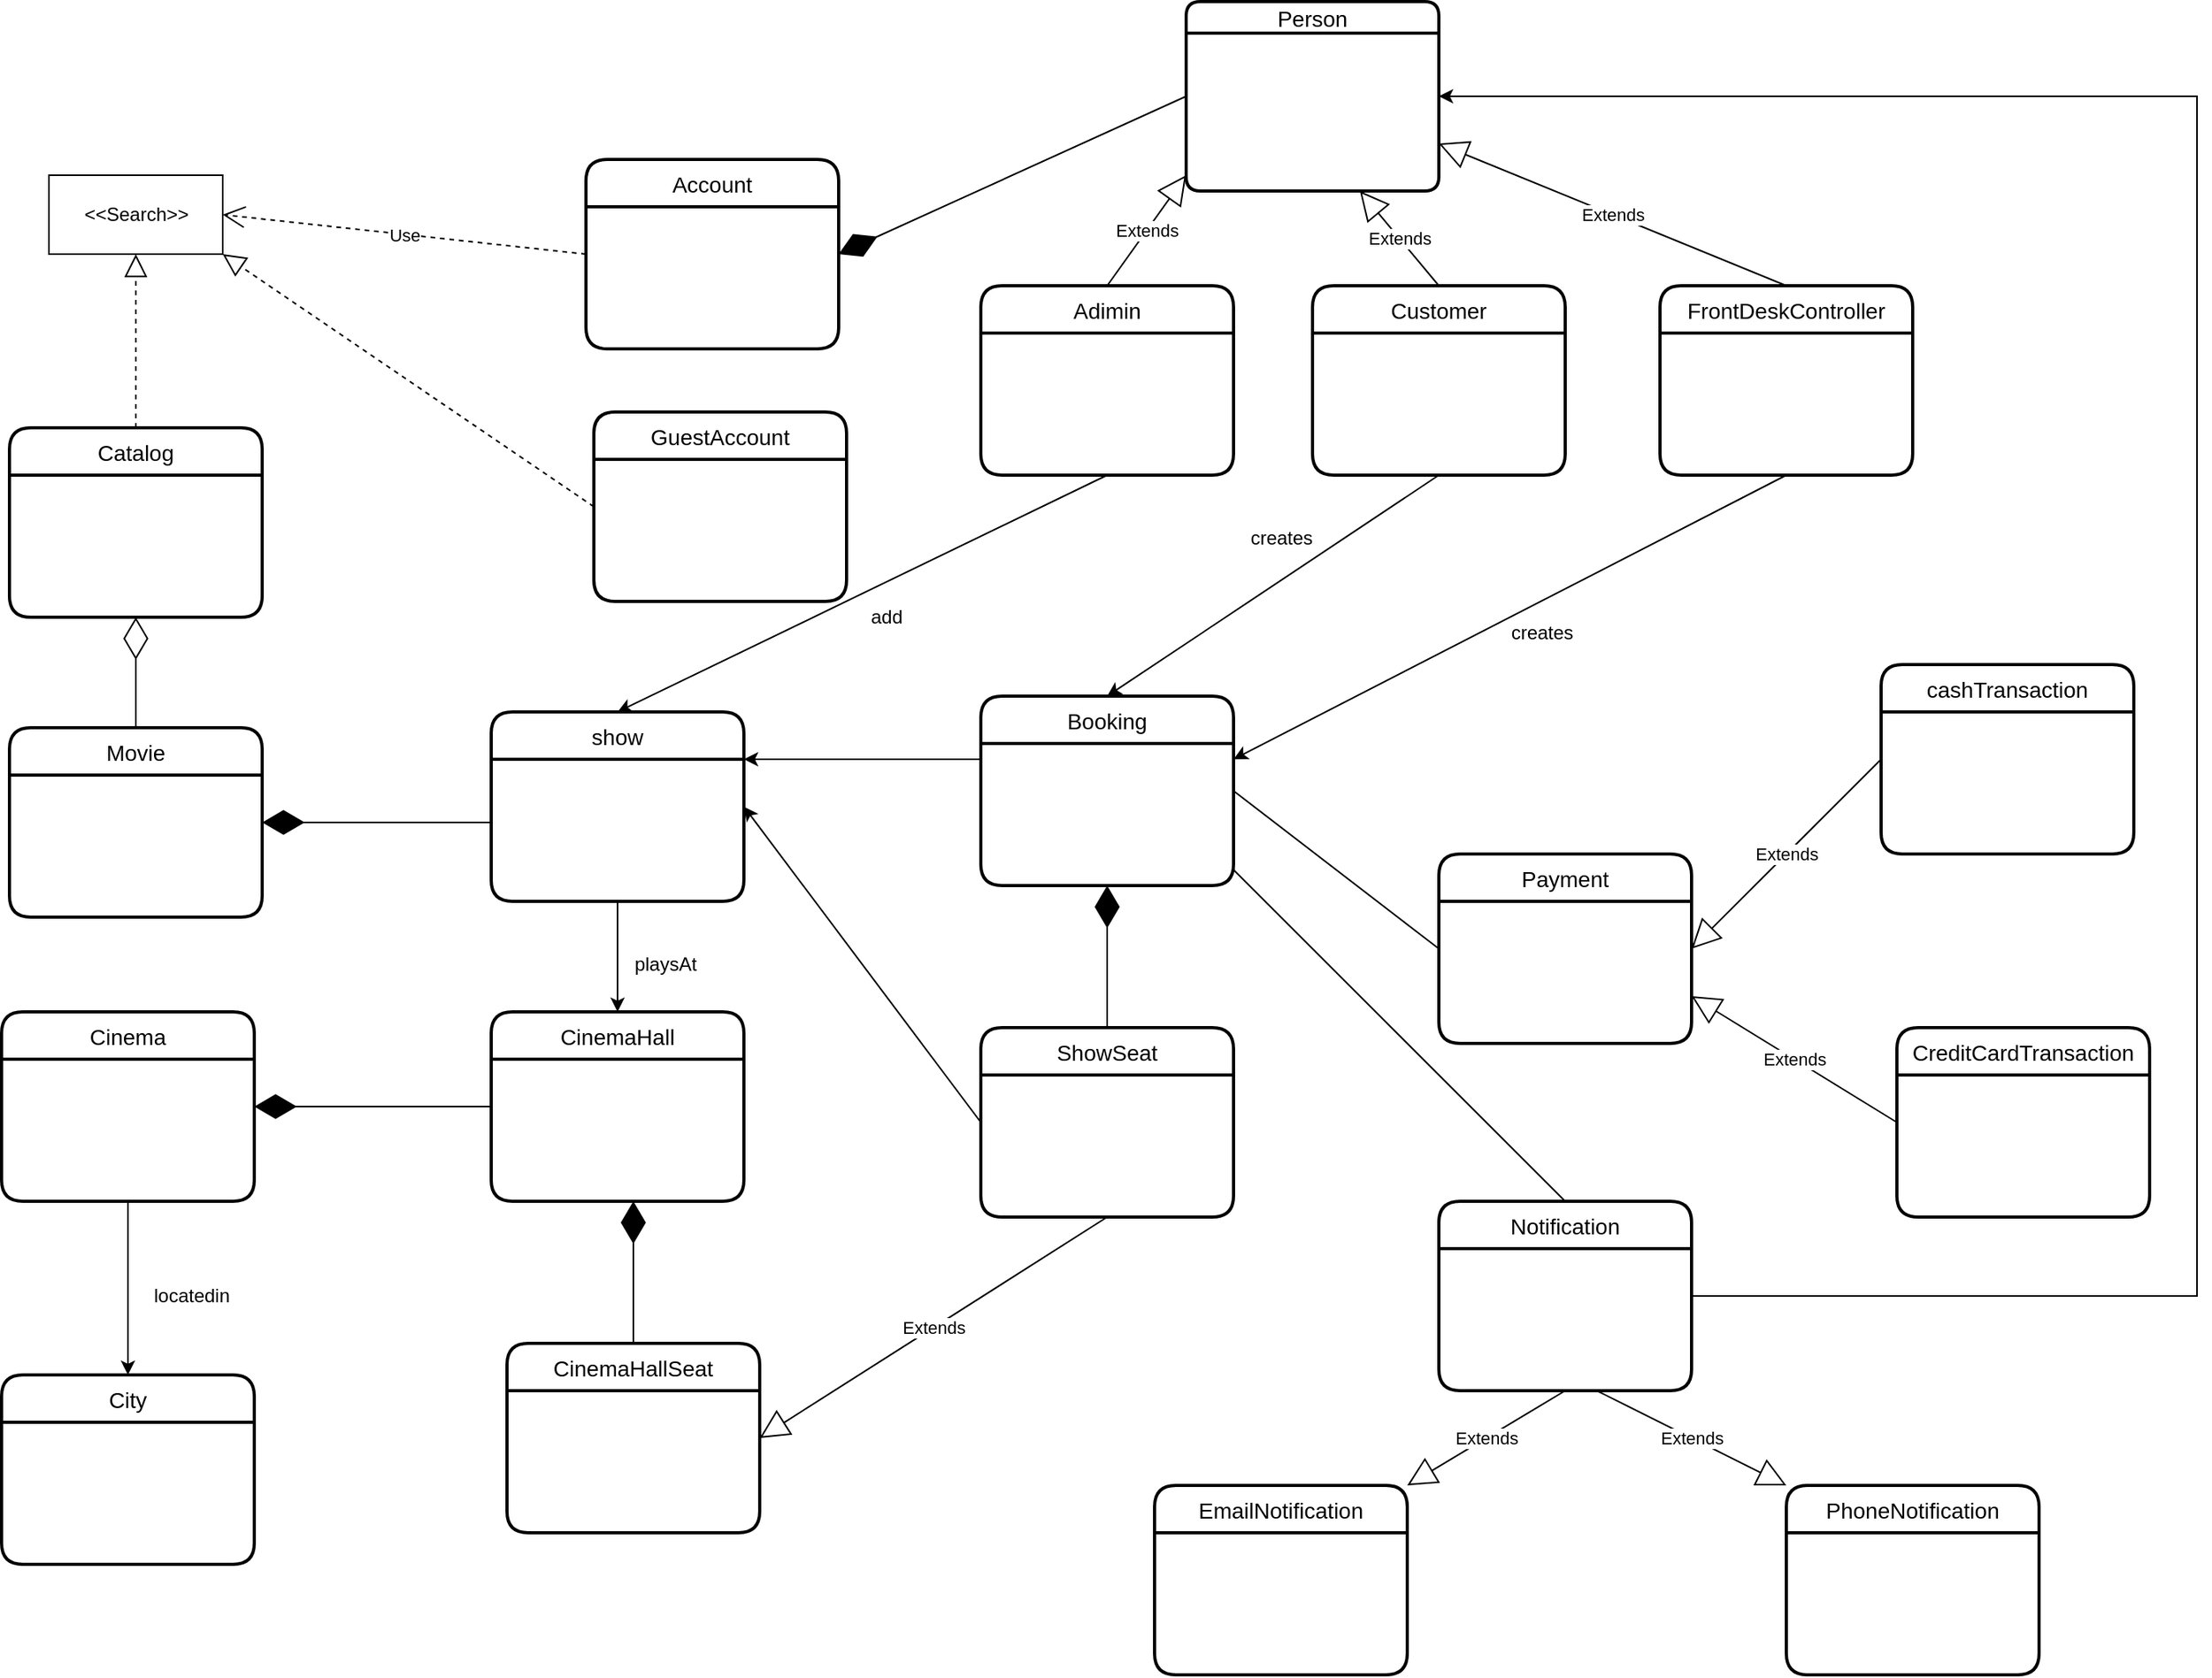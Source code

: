 <mxfile version="18.0.2" type="device"><diagram id="1G7k9EuVMsggoHDwbgVB" name="Page-1"><mxGraphModel dx="2319" dy="1861" grid="1" gridSize="10" guides="1" tooltips="1" connect="1" arrows="1" fold="1" page="1" pageScale="1" pageWidth="850" pageHeight="1100" math="0" shadow="0"><root><mxCell id="0"/><mxCell id="1" parent="0"/><mxCell id="Py_16oLIeygX04rS8bzQ-1" value="show" style="swimlane;childLayout=stackLayout;horizontal=1;startSize=30;horizontalStack=0;rounded=1;fontSize=14;fontStyle=0;strokeWidth=2;resizeParent=0;resizeLast=1;shadow=0;dashed=0;align=center;" vertex="1" parent="1"><mxGeometry x="200" y="180" width="160" height="120" as="geometry"/></mxCell><mxCell id="Py_16oLIeygX04rS8bzQ-3" value="Cinema" style="swimlane;childLayout=stackLayout;horizontal=1;startSize=30;horizontalStack=0;rounded=1;fontSize=14;fontStyle=0;strokeWidth=2;resizeParent=0;resizeLast=1;shadow=0;dashed=0;align=center;" vertex="1" parent="1"><mxGeometry x="-110" y="370" width="160" height="120" as="geometry"/></mxCell><mxCell id="Py_16oLIeygX04rS8bzQ-4" value="Catalog" style="swimlane;childLayout=stackLayout;horizontal=1;startSize=30;horizontalStack=0;rounded=1;fontSize=14;fontStyle=0;strokeWidth=2;resizeParent=0;resizeLast=1;shadow=0;dashed=0;align=center;" vertex="1" parent="1"><mxGeometry x="-105" width="160" height="120" as="geometry"/></mxCell><mxCell id="Py_16oLIeygX04rS8bzQ-5" value="Movie" style="swimlane;childLayout=stackLayout;horizontal=1;startSize=30;horizontalStack=0;rounded=1;fontSize=14;fontStyle=0;strokeWidth=2;resizeParent=0;resizeLast=1;shadow=0;dashed=0;align=center;" vertex="1" parent="1"><mxGeometry x="-105" y="190" width="160" height="120" as="geometry"/></mxCell><mxCell id="Py_16oLIeygX04rS8bzQ-6" value="cashTransaction" style="swimlane;childLayout=stackLayout;horizontal=1;startSize=30;horizontalStack=0;rounded=1;fontSize=14;fontStyle=0;strokeWidth=2;resizeParent=0;resizeLast=1;shadow=0;dashed=0;align=center;" vertex="1" parent="1"><mxGeometry x="1080" y="150" width="160" height="120" as="geometry"/></mxCell><mxCell id="Py_16oLIeygX04rS8bzQ-7" value="Account" style="swimlane;childLayout=stackLayout;horizontal=1;startSize=30;horizontalStack=0;rounded=1;fontSize=14;fontStyle=0;strokeWidth=2;resizeParent=0;resizeLast=1;shadow=0;dashed=0;align=center;" vertex="1" parent="1"><mxGeometry x="260" y="-170" width="160" height="120" as="geometry"/></mxCell><mxCell id="Py_16oLIeygX04rS8bzQ-8" value="City" style="swimlane;childLayout=stackLayout;horizontal=1;startSize=30;horizontalStack=0;rounded=1;fontSize=14;fontStyle=0;strokeWidth=2;resizeParent=0;resizeLast=1;shadow=0;dashed=0;align=center;" vertex="1" parent="1"><mxGeometry x="-110" y="600" width="160" height="120" as="geometry"/></mxCell><mxCell id="Py_16oLIeygX04rS8bzQ-9" value="CinemaHallSeat" style="swimlane;childLayout=stackLayout;horizontal=1;startSize=30;horizontalStack=0;rounded=1;fontSize=14;fontStyle=0;strokeWidth=2;resizeParent=0;resizeLast=1;shadow=0;dashed=0;align=center;" vertex="1" parent="1"><mxGeometry x="210" y="580" width="160" height="120" as="geometry"/></mxCell><mxCell id="Py_16oLIeygX04rS8bzQ-10" value="CinemaHall" style="swimlane;childLayout=stackLayout;horizontal=1;startSize=30;horizontalStack=0;rounded=1;fontSize=14;fontStyle=0;strokeWidth=2;resizeParent=0;resizeLast=1;shadow=0;dashed=0;align=center;" vertex="1" parent="1"><mxGeometry x="200" y="370" width="160" height="120" as="geometry"/></mxCell><mxCell id="Py_16oLIeygX04rS8bzQ-11" value="ShowSeat" style="swimlane;childLayout=stackLayout;horizontal=1;startSize=30;horizontalStack=0;rounded=1;fontSize=14;fontStyle=0;strokeWidth=2;resizeParent=0;resizeLast=1;shadow=0;dashed=0;align=center;" vertex="1" parent="1"><mxGeometry x="510" y="380" width="160" height="120" as="geometry"/></mxCell><mxCell id="Py_16oLIeygX04rS8bzQ-12" value="Booking" style="swimlane;childLayout=stackLayout;horizontal=1;startSize=30;horizontalStack=0;rounded=1;fontSize=14;fontStyle=0;strokeWidth=2;resizeParent=0;resizeLast=1;shadow=0;dashed=0;align=center;" vertex="1" parent="1"><mxGeometry x="510" y="170" width="160" height="120" as="geometry"/></mxCell><mxCell id="Py_16oLIeygX04rS8bzQ-13" value="&amp;lt;&amp;lt;Search&amp;gt;&amp;gt;" style="html=1;" vertex="1" parent="1"><mxGeometry x="-80" y="-160" width="110" height="50" as="geometry"/></mxCell><mxCell id="Py_16oLIeygX04rS8bzQ-14" value="" style="endArrow=block;dashed=1;endFill=0;endSize=12;html=1;rounded=0;entryX=0.5;entryY=1;entryDx=0;entryDy=0;" edge="1" parent="1" source="Py_16oLIeygX04rS8bzQ-4" target="Py_16oLIeygX04rS8bzQ-13"><mxGeometry width="160" relative="1" as="geometry"><mxPoint x="340" y="60" as="sourcePoint"/><mxPoint x="-120" y="-100" as="targetPoint"/></mxGeometry></mxCell><mxCell id="Py_16oLIeygX04rS8bzQ-15" value="" style="endArrow=classic;html=1;rounded=0;exitX=0.5;exitY=1;exitDx=0;exitDy=0;" edge="1" parent="1" source="Py_16oLIeygX04rS8bzQ-3" target="Py_16oLIeygX04rS8bzQ-8"><mxGeometry width="50" height="50" relative="1" as="geometry"><mxPoint x="-50" y="490" as="sourcePoint"/><mxPoint x="120" y="580" as="targetPoint"/></mxGeometry></mxCell><mxCell id="Py_16oLIeygX04rS8bzQ-16" value="locatedin" style="text;html=1;align=center;verticalAlign=middle;resizable=0;points=[];autosize=1;strokeColor=none;fillColor=none;" vertex="1" parent="1"><mxGeometry x="-20" y="540" width="60" height="20" as="geometry"/></mxCell><mxCell id="Py_16oLIeygX04rS8bzQ-18" value="" style="endArrow=diamondThin;endFill=1;endSize=24;html=1;rounded=0;entryX=1;entryY=0.5;entryDx=0;entryDy=0;exitX=0;exitY=0.5;exitDx=0;exitDy=0;" edge="1" parent="1" source="Py_16oLIeygX04rS8bzQ-10" target="Py_16oLIeygX04rS8bzQ-3"><mxGeometry width="160" relative="1" as="geometry"><mxPoint x="210" y="470" as="sourcePoint"/><mxPoint x="500" y="240" as="targetPoint"/></mxGeometry></mxCell><mxCell id="Py_16oLIeygX04rS8bzQ-19" value="" style="endArrow=diamondThin;endFill=1;endSize=24;html=1;rounded=0;exitX=0.5;exitY=0;exitDx=0;exitDy=0;" edge="1" parent="1" source="Py_16oLIeygX04rS8bzQ-9"><mxGeometry width="160" relative="1" as="geometry"><mxPoint x="340" y="440" as="sourcePoint"/><mxPoint x="290" y="490" as="targetPoint"/></mxGeometry></mxCell><mxCell id="Py_16oLIeygX04rS8bzQ-20" value="" style="endArrow=classic;html=1;rounded=0;exitX=0.5;exitY=1;exitDx=0;exitDy=0;entryX=0.5;entryY=0;entryDx=0;entryDy=0;" edge="1" parent="1" source="Py_16oLIeygX04rS8bzQ-1" target="Py_16oLIeygX04rS8bzQ-10"><mxGeometry width="50" height="50" relative="1" as="geometry"><mxPoint x="400" y="350" as="sourcePoint"/><mxPoint x="450" y="300" as="targetPoint"/></mxGeometry></mxCell><mxCell id="Py_16oLIeygX04rS8bzQ-21" value="playsAt" style="text;html=1;align=center;verticalAlign=middle;resizable=0;points=[];autosize=1;strokeColor=none;fillColor=none;" vertex="1" parent="1"><mxGeometry x="285" y="330" width="50" height="20" as="geometry"/></mxCell><mxCell id="Py_16oLIeygX04rS8bzQ-22" value="" style="endArrow=diamondThin;endFill=1;endSize=24;html=1;rounded=0;entryX=1;entryY=0.5;entryDx=0;entryDy=0;" edge="1" parent="1" target="Py_16oLIeygX04rS8bzQ-5"><mxGeometry width="160" relative="1" as="geometry"><mxPoint x="200" y="250" as="sourcePoint"/><mxPoint x="500" y="320" as="targetPoint"/></mxGeometry></mxCell><mxCell id="Py_16oLIeygX04rS8bzQ-23" value="Extends" style="endArrow=block;endSize=16;endFill=0;html=1;rounded=0;entryX=1;entryY=0.5;entryDx=0;entryDy=0;exitX=0.5;exitY=1;exitDx=0;exitDy=0;" edge="1" parent="1" source="Py_16oLIeygX04rS8bzQ-11" target="Py_16oLIeygX04rS8bzQ-9"><mxGeometry width="160" relative="1" as="geometry"><mxPoint x="340" y="420" as="sourcePoint"/><mxPoint x="500" y="420" as="targetPoint"/></mxGeometry></mxCell><mxCell id="Py_16oLIeygX04rS8bzQ-24" value="" style="endArrow=classic;html=1;rounded=0;entryX=1;entryY=0.5;entryDx=0;entryDy=0;exitX=0;exitY=0.5;exitDx=0;exitDy=0;" edge="1" parent="1" source="Py_16oLIeygX04rS8bzQ-11" target="Py_16oLIeygX04rS8bzQ-1"><mxGeometry width="50" height="50" relative="1" as="geometry"><mxPoint x="400" y="480" as="sourcePoint"/><mxPoint x="450" y="430" as="targetPoint"/></mxGeometry></mxCell><mxCell id="Py_16oLIeygX04rS8bzQ-25" value="" style="endArrow=diamondThin;endFill=0;endSize=24;html=1;rounded=0;entryX=0.5;entryY=1;entryDx=0;entryDy=0;exitX=0.5;exitY=0;exitDx=0;exitDy=0;exitPerimeter=0;" edge="1" parent="1" source="Py_16oLIeygX04rS8bzQ-5" target="Py_16oLIeygX04rS8bzQ-4"><mxGeometry width="160" relative="1" as="geometry"><mxPoint x="-25" y="180" as="sourcePoint"/><mxPoint x="500" y="320" as="targetPoint"/></mxGeometry></mxCell><mxCell id="Py_16oLIeygX04rS8bzQ-26" value="" style="endArrow=diamondThin;endFill=1;endSize=24;html=1;rounded=0;entryX=0.5;entryY=1;entryDx=0;entryDy=0;" edge="1" parent="1" source="Py_16oLIeygX04rS8bzQ-11" target="Py_16oLIeygX04rS8bzQ-12"><mxGeometry width="160" relative="1" as="geometry"><mxPoint x="620" y="340" as="sourcePoint"/><mxPoint x="500" y="390" as="targetPoint"/></mxGeometry></mxCell><mxCell id="Py_16oLIeygX04rS8bzQ-27" value="" style="endArrow=classic;html=1;rounded=0;entryX=1;entryY=0.25;entryDx=0;entryDy=0;" edge="1" parent="1" target="Py_16oLIeygX04rS8bzQ-1"><mxGeometry width="50" height="50" relative="1" as="geometry"><mxPoint x="510" y="210" as="sourcePoint"/><mxPoint x="450" y="240" as="targetPoint"/></mxGeometry></mxCell><mxCell id="Py_16oLIeygX04rS8bzQ-28" value="CreditCardTransaction" style="swimlane;childLayout=stackLayout;horizontal=1;startSize=30;horizontalStack=0;rounded=1;fontSize=14;fontStyle=0;strokeWidth=2;resizeParent=0;resizeLast=1;shadow=0;dashed=0;align=center;" vertex="1" parent="1"><mxGeometry x="1090" y="380" width="160" height="120" as="geometry"/></mxCell><mxCell id="Py_16oLIeygX04rS8bzQ-29" value="Payment" style="swimlane;childLayout=stackLayout;horizontal=1;startSize=30;horizontalStack=0;rounded=1;fontSize=14;fontStyle=0;strokeWidth=2;resizeParent=0;resizeLast=1;shadow=0;dashed=0;align=center;" vertex="1" parent="1"><mxGeometry x="800" y="270" width="160" height="120" as="geometry"/></mxCell><mxCell id="Py_16oLIeygX04rS8bzQ-30" value="" style="endArrow=none;html=1;rounded=0;exitX=1;exitY=0.5;exitDx=0;exitDy=0;entryX=0;entryY=0.5;entryDx=0;entryDy=0;" edge="1" parent="1" source="Py_16oLIeygX04rS8bzQ-12" target="Py_16oLIeygX04rS8bzQ-29"><mxGeometry width="50" height="50" relative="1" as="geometry"><mxPoint x="800" y="290" as="sourcePoint"/><mxPoint x="850" y="240" as="targetPoint"/></mxGeometry></mxCell><mxCell id="Py_16oLIeygX04rS8bzQ-31" value="Extends" style="endArrow=block;endSize=16;endFill=0;html=1;rounded=0;exitX=0;exitY=0.5;exitDx=0;exitDy=0;entryX=1;entryY=0.5;entryDx=0;entryDy=0;" edge="1" parent="1" source="Py_16oLIeygX04rS8bzQ-6" target="Py_16oLIeygX04rS8bzQ-29"><mxGeometry width="160" relative="1" as="geometry"><mxPoint x="750" y="260" as="sourcePoint"/><mxPoint x="910" y="260" as="targetPoint"/></mxGeometry></mxCell><mxCell id="Py_16oLIeygX04rS8bzQ-32" value="Extends" style="endArrow=block;endSize=16;endFill=0;html=1;rounded=0;exitX=0;exitY=0.5;exitDx=0;exitDy=0;entryX=1;entryY=0.75;entryDx=0;entryDy=0;" edge="1" parent="1" source="Py_16oLIeygX04rS8bzQ-28" target="Py_16oLIeygX04rS8bzQ-29"><mxGeometry width="160" relative="1" as="geometry"><mxPoint x="750" y="260" as="sourcePoint"/><mxPoint x="910" y="260" as="targetPoint"/></mxGeometry></mxCell><mxCell id="Py_16oLIeygX04rS8bzQ-33" value="Notification" style="swimlane;childLayout=stackLayout;horizontal=1;startSize=30;horizontalStack=0;rounded=1;fontSize=14;fontStyle=0;strokeWidth=2;resizeParent=0;resizeLast=1;shadow=0;dashed=0;align=center;" vertex="1" parent="1"><mxGeometry x="800" y="490" width="160" height="120" as="geometry"/></mxCell><mxCell id="Py_16oLIeygX04rS8bzQ-34" value="PhoneNotification" style="swimlane;childLayout=stackLayout;horizontal=1;startSize=30;horizontalStack=0;rounded=1;fontSize=14;fontStyle=0;strokeWidth=2;resizeParent=0;resizeLast=1;shadow=0;dashed=0;align=center;" vertex="1" parent="1"><mxGeometry x="1020" y="670" width="160" height="120" as="geometry"/></mxCell><mxCell id="Py_16oLIeygX04rS8bzQ-35" value="EmailNotification" style="swimlane;childLayout=stackLayout;horizontal=1;startSize=30;horizontalStack=0;rounded=1;fontSize=14;fontStyle=0;strokeWidth=2;resizeParent=0;resizeLast=1;shadow=0;dashed=0;align=center;" vertex="1" parent="1"><mxGeometry x="620" y="670" width="160" height="120" as="geometry"/></mxCell><mxCell id="Py_16oLIeygX04rS8bzQ-37" value="Extends" style="endArrow=block;endSize=16;endFill=0;html=1;rounded=0;entryX=1;entryY=0;entryDx=0;entryDy=0;exitX=0.5;exitY=1;exitDx=0;exitDy=0;" edge="1" parent="1" source="Py_16oLIeygX04rS8bzQ-33" target="Py_16oLIeygX04rS8bzQ-35"><mxGeometry width="160" relative="1" as="geometry"><mxPoint x="490" y="450" as="sourcePoint"/><mxPoint x="650" y="450" as="targetPoint"/></mxGeometry></mxCell><mxCell id="Py_16oLIeygX04rS8bzQ-38" value="Extends" style="endArrow=block;endSize=16;endFill=0;html=1;rounded=0;entryX=0;entryY=0;entryDx=0;entryDy=0;" edge="1" parent="1" target="Py_16oLIeygX04rS8bzQ-34"><mxGeometry width="160" relative="1" as="geometry"><mxPoint x="900" y="610" as="sourcePoint"/><mxPoint x="650" y="450" as="targetPoint"/></mxGeometry></mxCell><mxCell id="Py_16oLIeygX04rS8bzQ-40" value="" style="endArrow=none;html=1;rounded=0;entryX=0.5;entryY=0;entryDx=0;entryDy=0;" edge="1" parent="1" target="Py_16oLIeygX04rS8bzQ-33"><mxGeometry width="50" height="50" relative="1" as="geometry"><mxPoint x="670" y="280" as="sourcePoint"/><mxPoint x="590" y="460" as="targetPoint"/></mxGeometry></mxCell><mxCell id="Py_16oLIeygX04rS8bzQ-41" value="Use" style="endArrow=open;endSize=12;dashed=1;html=1;rounded=0;entryX=1;entryY=0.5;entryDx=0;entryDy=0;exitX=0;exitY=0.5;exitDx=0;exitDy=0;" edge="1" parent="1" source="Py_16oLIeygX04rS8bzQ-7" target="Py_16oLIeygX04rS8bzQ-13"><mxGeometry width="160" relative="1" as="geometry"><mxPoint x="280" y="100" as="sourcePoint"/><mxPoint x="650" y="120" as="targetPoint"/></mxGeometry></mxCell><mxCell id="Py_16oLIeygX04rS8bzQ-42" value="GuestAccount" style="swimlane;childLayout=stackLayout;horizontal=1;startSize=30;horizontalStack=0;rounded=1;fontSize=14;fontStyle=0;strokeWidth=2;resizeParent=0;resizeLast=1;shadow=0;dashed=0;align=center;" vertex="1" parent="1"><mxGeometry x="265" y="-10" width="160" height="120" as="geometry"/></mxCell><mxCell id="Py_16oLIeygX04rS8bzQ-43" value="" style="endArrow=block;dashed=1;endFill=0;endSize=12;html=1;rounded=0;entryX=1;entryY=1;entryDx=0;entryDy=0;exitX=0;exitY=0.5;exitDx=0;exitDy=0;" edge="1" parent="1" source="Py_16oLIeygX04rS8bzQ-42" target="Py_16oLIeygX04rS8bzQ-13"><mxGeometry width="160" relative="1" as="geometry"><mxPoint x="490" y="120" as="sourcePoint"/><mxPoint x="650" y="120" as="targetPoint"/></mxGeometry></mxCell><mxCell id="Py_16oLIeygX04rS8bzQ-44" value="Person" style="swimlane;childLayout=stackLayout;horizontal=1;startSize=20;horizontalStack=0;rounded=1;fontSize=14;fontStyle=0;strokeWidth=2;resizeParent=0;resizeLast=1;shadow=0;dashed=0;align=center;" vertex="1" parent="1"><mxGeometry x="640" y="-270" width="160" height="120" as="geometry"/></mxCell><mxCell id="Py_16oLIeygX04rS8bzQ-46" value="" style="endArrow=diamondThin;endFill=1;endSize=24;html=1;rounded=0;exitX=0;exitY=0.5;exitDx=0;exitDy=0;" edge="1" parent="1" source="Py_16oLIeygX04rS8bzQ-44"><mxGeometry width="160" relative="1" as="geometry"><mxPoint x="310" y="100" as="sourcePoint"/><mxPoint x="420" y="-110" as="targetPoint"/></mxGeometry></mxCell><mxCell id="Py_16oLIeygX04rS8bzQ-47" value="Adimin" style="swimlane;childLayout=stackLayout;horizontal=1;startSize=30;horizontalStack=0;rounded=1;fontSize=14;fontStyle=0;strokeWidth=2;resizeParent=0;resizeLast=1;shadow=0;dashed=0;align=center;" vertex="1" parent="1"><mxGeometry x="510" y="-90" width="160" height="120" as="geometry"/></mxCell><mxCell id="Py_16oLIeygX04rS8bzQ-48" value="FrontDeskController" style="swimlane;childLayout=stackLayout;horizontal=1;startSize=30;horizontalStack=0;rounded=1;fontSize=14;fontStyle=0;strokeWidth=2;resizeParent=0;resizeLast=1;shadow=0;dashed=0;align=center;" vertex="1" parent="1"><mxGeometry x="940" y="-90" width="160" height="120" as="geometry"/></mxCell><mxCell id="Py_16oLIeygX04rS8bzQ-49" value="Customer" style="swimlane;childLayout=stackLayout;horizontal=1;startSize=30;horizontalStack=0;rounded=1;fontSize=14;fontStyle=0;strokeWidth=2;resizeParent=0;resizeLast=1;shadow=0;dashed=0;align=center;" vertex="1" parent="1"><mxGeometry x="720" y="-90" width="160" height="120" as="geometry"/></mxCell><mxCell id="Py_16oLIeygX04rS8bzQ-51" value="Extends" style="endArrow=block;endSize=16;endFill=0;html=1;rounded=0;exitX=0.5;exitY=0;exitDx=0;exitDy=0;" edge="1" parent="1" source="Py_16oLIeygX04rS8bzQ-47"><mxGeometry width="160" relative="1" as="geometry"><mxPoint x="600" y="-100" as="sourcePoint"/><mxPoint x="640" y="-160" as="targetPoint"/></mxGeometry></mxCell><mxCell id="Py_16oLIeygX04rS8bzQ-52" value="Extends" style="endArrow=block;endSize=16;endFill=0;html=1;rounded=0;exitX=0.5;exitY=0;exitDx=0;exitDy=0;" edge="1" parent="1" source="Py_16oLIeygX04rS8bzQ-49"><mxGeometry width="160" relative="1" as="geometry"><mxPoint x="310" y="100" as="sourcePoint"/><mxPoint x="750" y="-150" as="targetPoint"/></mxGeometry></mxCell><mxCell id="Py_16oLIeygX04rS8bzQ-53" value="Extends" style="endArrow=block;endSize=16;endFill=0;html=1;rounded=0;entryX=1;entryY=0.75;entryDx=0;entryDy=0;exitX=0.5;exitY=0;exitDx=0;exitDy=0;" edge="1" parent="1" source="Py_16oLIeygX04rS8bzQ-48" target="Py_16oLIeygX04rS8bzQ-44"><mxGeometry width="160" relative="1" as="geometry"><mxPoint x="1020" y="-100" as="sourcePoint"/><mxPoint x="830" y="-110" as="targetPoint"/></mxGeometry></mxCell><mxCell id="Py_16oLIeygX04rS8bzQ-54" value="" style="endArrow=classic;html=1;rounded=0;entryX=0.5;entryY=0;entryDx=0;entryDy=0;exitX=0.5;exitY=1;exitDx=0;exitDy=0;" edge="1" parent="1" source="Py_16oLIeygX04rS8bzQ-47" target="Py_16oLIeygX04rS8bzQ-1"><mxGeometry width="50" height="50" relative="1" as="geometry"><mxPoint x="360" y="230" as="sourcePoint"/><mxPoint x="410" y="180" as="targetPoint"/></mxGeometry></mxCell><mxCell id="Py_16oLIeygX04rS8bzQ-55" value="add" style="text;html=1;align=center;verticalAlign=middle;resizable=0;points=[];autosize=1;strokeColor=none;fillColor=none;" vertex="1" parent="1"><mxGeometry x="430" y="110" width="40" height="20" as="geometry"/></mxCell><mxCell id="Py_16oLIeygX04rS8bzQ-56" value="" style="endArrow=classic;html=1;rounded=0;entryX=0.5;entryY=0;entryDx=0;entryDy=0;exitX=0.5;exitY=1;exitDx=0;exitDy=0;" edge="1" parent="1" source="Py_16oLIeygX04rS8bzQ-49" target="Py_16oLIeygX04rS8bzQ-12"><mxGeometry width="50" height="50" relative="1" as="geometry"><mxPoint x="360" y="230" as="sourcePoint"/><mxPoint x="410" y="180" as="targetPoint"/></mxGeometry></mxCell><mxCell id="Py_16oLIeygX04rS8bzQ-57" value="" style="endArrow=classic;html=1;rounded=0;exitX=0.5;exitY=1;exitDx=0;exitDy=0;" edge="1" parent="1" source="Py_16oLIeygX04rS8bzQ-48"><mxGeometry width="50" height="50" relative="1" as="geometry"><mxPoint x="360" y="230" as="sourcePoint"/><mxPoint x="670" y="210" as="targetPoint"/></mxGeometry></mxCell><mxCell id="Py_16oLIeygX04rS8bzQ-58" value="creates" style="text;html=1;align=center;verticalAlign=middle;resizable=0;points=[];autosize=1;strokeColor=none;fillColor=none;" vertex="1" parent="1"><mxGeometry x="840" y="120" width="50" height="20" as="geometry"/></mxCell><mxCell id="Py_16oLIeygX04rS8bzQ-59" value="creates" style="text;html=1;align=center;verticalAlign=middle;resizable=0;points=[];autosize=1;strokeColor=none;fillColor=none;" vertex="1" parent="1"><mxGeometry x="675" y="60" width="50" height="20" as="geometry"/></mxCell><mxCell id="Py_16oLIeygX04rS8bzQ-61" value="" style="edgeStyle=elbowEdgeStyle;elbow=horizontal;endArrow=classic;html=1;rounded=0;exitX=1;exitY=0.5;exitDx=0;exitDy=0;entryX=1;entryY=0.5;entryDx=0;entryDy=0;" edge="1" parent="1" source="Py_16oLIeygX04rS8bzQ-33" target="Py_16oLIeygX04rS8bzQ-44"><mxGeometry width="50" height="50" relative="1" as="geometry"><mxPoint x="750" y="480" as="sourcePoint"/><mxPoint x="800" y="430" as="targetPoint"/><Array as="points"><mxPoint x="1280" y="220"/></Array></mxGeometry></mxCell></root></mxGraphModel></diagram></mxfile>